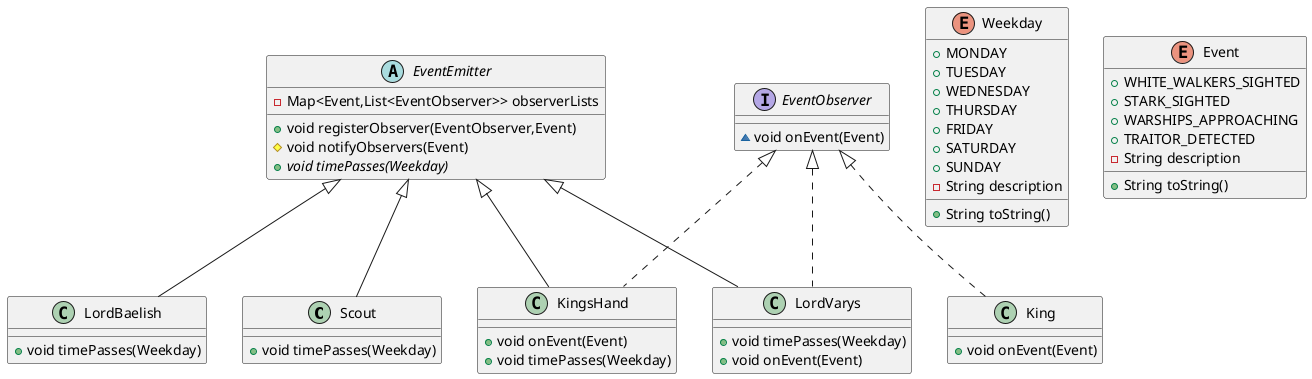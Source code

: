 @startuml
class Scout {
+ void timePasses(Weekday)
}
class LordBaelish {
+ void timePasses(Weekday)
}
class King {
+ void onEvent(Event)
}
enum Weekday {
+  MONDAY
+  TUESDAY
+  WEDNESDAY
+  THURSDAY
+  FRIDAY
+  SATURDAY
+  SUNDAY
- String description
+ String toString()
}
class LordVarys {
+ void timePasses(Weekday)
+ void onEvent(Event)
}
abstract class EventEmitter {
- Map<Event,List<EventObserver>> observerLists
+ void registerObserver(EventObserver,Event)
# void notifyObservers(Event)
+ {abstract}void timePasses(Weekday)
}
enum Event {
+  WHITE_WALKERS_SIGHTED
+  STARK_SIGHTED
+  WARSHIPS_APPROACHING
+  TRAITOR_DETECTED
- String description
+ String toString()
}
class KingsHand {
+ void onEvent(Event)
+ void timePasses(Weekday)
}
interface EventObserver {
~ void onEvent(Event)
}


EventEmitter <|-- Scout
EventEmitter <|-- LordBaelish
EventObserver <|.. King
EventObserver <|.. LordVarys
EventEmitter <|-- LordVarys
EventObserver <|.. KingsHand
EventEmitter <|-- KingsHand
@enduml